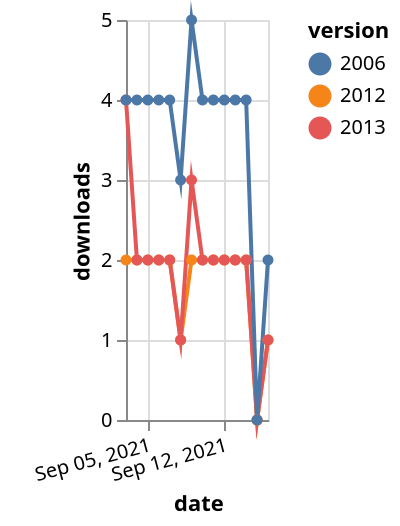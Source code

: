 {"$schema": "https://vega.github.io/schema/vega-lite/v5.json", "description": "A simple bar chart with embedded data.", "data": {"values": [{"date": "2021-09-03", "total": 2268, "delta": 2, "version": "2012"}, {"date": "2021-09-04", "total": 2270, "delta": 2, "version": "2012"}, {"date": "2021-09-05", "total": 2272, "delta": 2, "version": "2012"}, {"date": "2021-09-06", "total": 2274, "delta": 2, "version": "2012"}, {"date": "2021-09-07", "total": 2276, "delta": 2, "version": "2012"}, {"date": "2021-09-08", "total": 2277, "delta": 1, "version": "2012"}, {"date": "2021-09-09", "total": 2279, "delta": 2, "version": "2012"}, {"date": "2021-09-10", "total": 2281, "delta": 2, "version": "2012"}, {"date": "2021-09-11", "total": 2283, "delta": 2, "version": "2012"}, {"date": "2021-09-12", "total": 2285, "delta": 2, "version": "2012"}, {"date": "2021-09-13", "total": 2287, "delta": 2, "version": "2012"}, {"date": "2021-09-14", "total": 2289, "delta": 2, "version": "2012"}, {"date": "2021-09-15", "total": 2289, "delta": 0, "version": "2012"}, {"date": "2021-09-16", "total": 2290, "delta": 1, "version": "2012"}, {"date": "2021-09-03", "total": 1873, "delta": 4, "version": "2013"}, {"date": "2021-09-04", "total": 1875, "delta": 2, "version": "2013"}, {"date": "2021-09-05", "total": 1877, "delta": 2, "version": "2013"}, {"date": "2021-09-06", "total": 1879, "delta": 2, "version": "2013"}, {"date": "2021-09-07", "total": 1881, "delta": 2, "version": "2013"}, {"date": "2021-09-08", "total": 1882, "delta": 1, "version": "2013"}, {"date": "2021-09-09", "total": 1885, "delta": 3, "version": "2013"}, {"date": "2021-09-10", "total": 1887, "delta": 2, "version": "2013"}, {"date": "2021-09-11", "total": 1889, "delta": 2, "version": "2013"}, {"date": "2021-09-12", "total": 1891, "delta": 2, "version": "2013"}, {"date": "2021-09-13", "total": 1893, "delta": 2, "version": "2013"}, {"date": "2021-09-14", "total": 1895, "delta": 2, "version": "2013"}, {"date": "2021-09-15", "total": 1895, "delta": 0, "version": "2013"}, {"date": "2021-09-16", "total": 1896, "delta": 1, "version": "2013"}, {"date": "2021-09-03", "total": 4748, "delta": 4, "version": "2006"}, {"date": "2021-09-04", "total": 4752, "delta": 4, "version": "2006"}, {"date": "2021-09-05", "total": 4756, "delta": 4, "version": "2006"}, {"date": "2021-09-06", "total": 4760, "delta": 4, "version": "2006"}, {"date": "2021-09-07", "total": 4764, "delta": 4, "version": "2006"}, {"date": "2021-09-08", "total": 4767, "delta": 3, "version": "2006"}, {"date": "2021-09-09", "total": 4772, "delta": 5, "version": "2006"}, {"date": "2021-09-10", "total": 4776, "delta": 4, "version": "2006"}, {"date": "2021-09-11", "total": 4780, "delta": 4, "version": "2006"}, {"date": "2021-09-12", "total": 4784, "delta": 4, "version": "2006"}, {"date": "2021-09-13", "total": 4788, "delta": 4, "version": "2006"}, {"date": "2021-09-14", "total": 4792, "delta": 4, "version": "2006"}, {"date": "2021-09-15", "total": 4792, "delta": 0, "version": "2006"}, {"date": "2021-09-16", "total": 4794, "delta": 2, "version": "2006"}]}, "width": "container", "mark": {"type": "line", "point": {"filled": true}}, "encoding": {"x": {"field": "date", "type": "temporal", "timeUnit": "yearmonthdate", "title": "date", "axis": {"labelAngle": -15}}, "y": {"field": "delta", "type": "quantitative", "title": "downloads"}, "color": {"field": "version", "type": "nominal"}, "tooltip": {"field": "delta"}}}